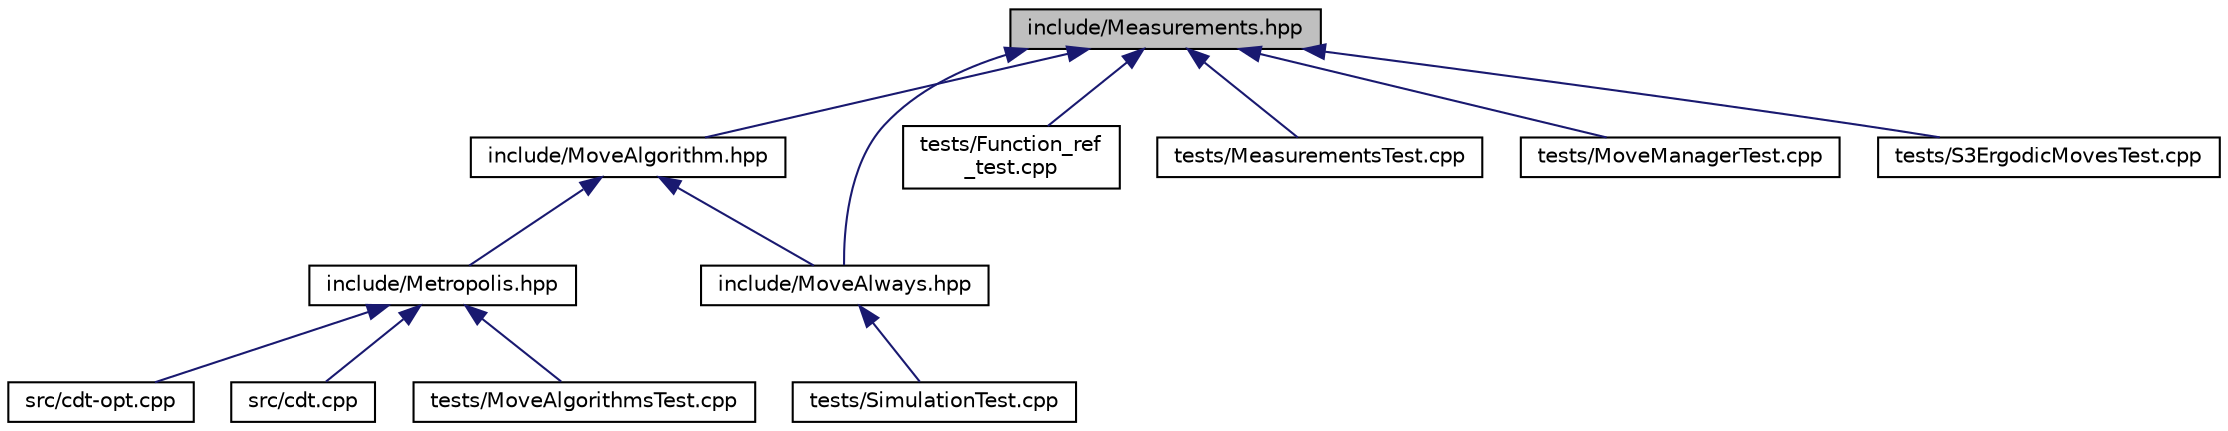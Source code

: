 digraph "include/Measurements.hpp"
{
 // LATEX_PDF_SIZE
  edge [fontname="Helvetica",fontsize="10",labelfontname="Helvetica",labelfontsize="10"];
  node [fontname="Helvetica",fontsize="10",shape=record];
  Node32 [label="include/Measurements.hpp",height=0.2,width=0.4,color="black", fillcolor="grey75", style="filled", fontcolor="black",tooltip="Measurements of the simulation."];
  Node32 -> Node33 [dir="back",color="midnightblue",fontsize="10",style="solid",fontname="Helvetica"];
  Node33 [label="include/MoveAlgorithm.hpp",height=0.2,width=0.4,color="black", fillcolor="white", style="filled",URL="$_move_algorithm_8hpp.html",tooltip="Base class for move algorithms on Delaunay Triangulations."];
  Node33 -> Node34 [dir="back",color="midnightblue",fontsize="10",style="solid",fontname="Helvetica"];
  Node34 [label="include/Metropolis.hpp",height=0.2,width=0.4,color="black", fillcolor="white", style="filled",URL="$_metropolis_8hpp.html",tooltip="Perform Metropolis-Hastings algorithm on Delaunay Triangulations."];
  Node34 -> Node35 [dir="back",color="midnightblue",fontsize="10",style="solid",fontname="Helvetica"];
  Node35 [label="src/cdt-opt.cpp",height=0.2,width=0.4,color="black", fillcolor="white", style="filled",URL="$cdt-opt_8cpp.html",tooltip="Outputs values to determine optimizations."];
  Node34 -> Node36 [dir="back",color="midnightblue",fontsize="10",style="solid",fontname="Helvetica"];
  Node36 [label="src/cdt.cpp",height=0.2,width=0.4,color="black", fillcolor="white", style="filled",URL="$cdt_8cpp.html",tooltip="The main executable."];
  Node34 -> Node37 [dir="back",color="midnightblue",fontsize="10",style="solid",fontname="Helvetica"];
  Node37 [label="tests/MoveAlgorithmsTest.cpp",height=0.2,width=0.4,color="black", fillcolor="white", style="filled",URL="$_move_algorithms_test_8cpp.html",tooltip="Tests for the Metropolis-Hastings algorithm."];
  Node33 -> Node38 [dir="back",color="midnightblue",fontsize="10",style="solid",fontname="Helvetica"];
  Node38 [label="include/MoveAlways.hpp",height=0.2,width=0.4,color="black", fillcolor="white", style="filled",URL="$_move_always_8hpp.html",tooltip="Always randomly selects moves to perform on Delaunay Triangulations."];
  Node38 -> Node39 [dir="back",color="midnightblue",fontsize="10",style="solid",fontname="Helvetica"];
  Node39 [label="tests/SimulationTest.cpp",height=0.2,width=0.4,color="black", fillcolor="white", style="filled",URL="$_simulation_test_8cpp_source.html",tooltip=" "];
  Node32 -> Node38 [dir="back",color="midnightblue",fontsize="10",style="solid",fontname="Helvetica"];
  Node32 -> Node40 [dir="back",color="midnightblue",fontsize="10",style="solid",fontname="Helvetica"];
  Node40 [label="tests/Function_ref\l_test.cpp",height=0.2,width=0.4,color="black", fillcolor="white", style="filled",URL="$_function__ref__test_8cpp_source.html",tooltip=" "];
  Node32 -> Node41 [dir="back",color="midnightblue",fontsize="10",style="solid",fontname="Helvetica"];
  Node41 [label="tests/MeasurementsTest.cpp",height=0.2,width=0.4,color="black", fillcolor="white", style="filled",URL="$_measurements_test_8cpp.html",tooltip="Tests for the various measurement functions."];
  Node32 -> Node42 [dir="back",color="midnightblue",fontsize="10",style="solid",fontname="Helvetica"];
  Node42 [label="tests/MoveManagerTest.cpp",height=0.2,width=0.4,color="black", fillcolor="white", style="filled",URL="$_move_manager_test_8cpp_source.html",tooltip=" "];
  Node32 -> Node43 [dir="back",color="midnightblue",fontsize="10",style="solid",fontname="Helvetica"];
  Node43 [label="tests/S3ErgodicMovesTest.cpp",height=0.2,width=0.4,color="black", fillcolor="white", style="filled",URL="$_s3_ergodic_moves_test_8cpp_source.html",tooltip=" "];
}
